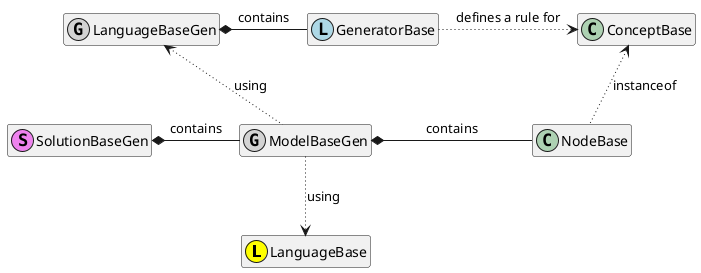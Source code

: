 @startuml
class LanguageBase <<L,yellow>>
class LanguageBaseGen <<G,lightgray>>
class GeneratorBase <<L,lightblue>>
class ConceptBase

class SolutionBaseGen <<S, violet>>
class ModelBaseGen <<G, lightgray>>

LanguageBaseGen *-right- GeneratorBase: contains
GeneratorBase -right[dotted]-> ConceptBase: defines a rule for

SolutionBaseGen *-right- ModelBaseGen: contains
ModelBaseGen -down[dotted]-> LanguageBase: using
ModelBaseGen -up[dotted]-> LanguageBaseGen: using
ModelBaseGen *-right- NodeBase: contains
NodeBase -up[dotted]-> ConceptBase: instanceof

hide empty members

@enduml